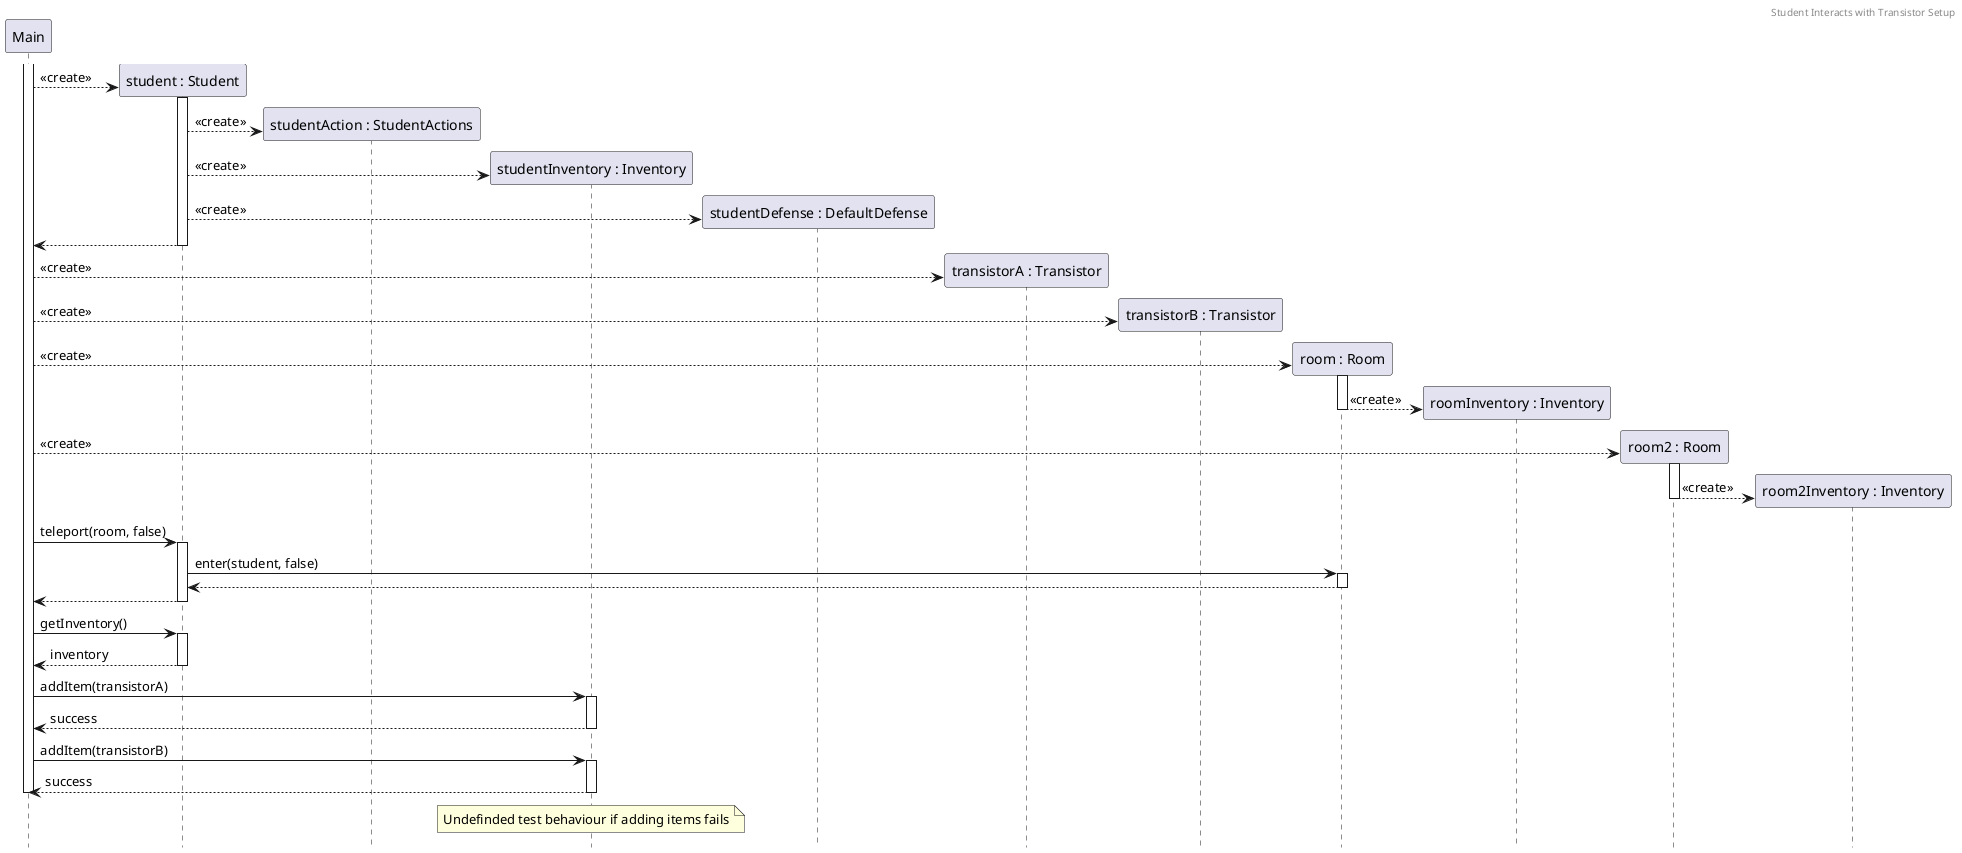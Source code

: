 @startuml StudentUsesTransistor
header Student Interacts with Transistor Setup
hide footbox

participant main as "Main"

activate main

create student as "student : Student"
main --> student ++: <<create>>
create studentAction as "studentAction : StudentActions"
student --> studentAction : <<create>>
create inventory as "studentInventory : Inventory"
student --> inventory : <<create>>
create defense as "studentDefense : DefaultDefense"
student --> defense: <<create>>

return

create t1 as "transistorA : Transistor"
main --> t1: <<create>>

create t2 as "transistorB : Transistor"
main --> t2: <<create>>

create room as "room : Room"
main --> room : <<create>>
activate room
create r1inv as "roomInventory : Inventory"
room --> r1inv --: <<create>>

create room2 as "room2 : Room"
main --> room2 : <<create>>
activate room2
create r2inv as "room2Inventory : Inventory"
room2 --> r2inv --: <<create>>

main -> student++ : teleport(room, false)
    student -> room++: enter(student, false)
    return
return

main -> student ++: getInventory()
return inventory

main -> inventory ++: addItem(transistorA)
return success

main -> inventory ++: addItem(transistorB)
return success
' i am going to violently git commit suicide --force

note over inventory : Undefinded test behaviour if adding items fails

deactivate main
@enduml